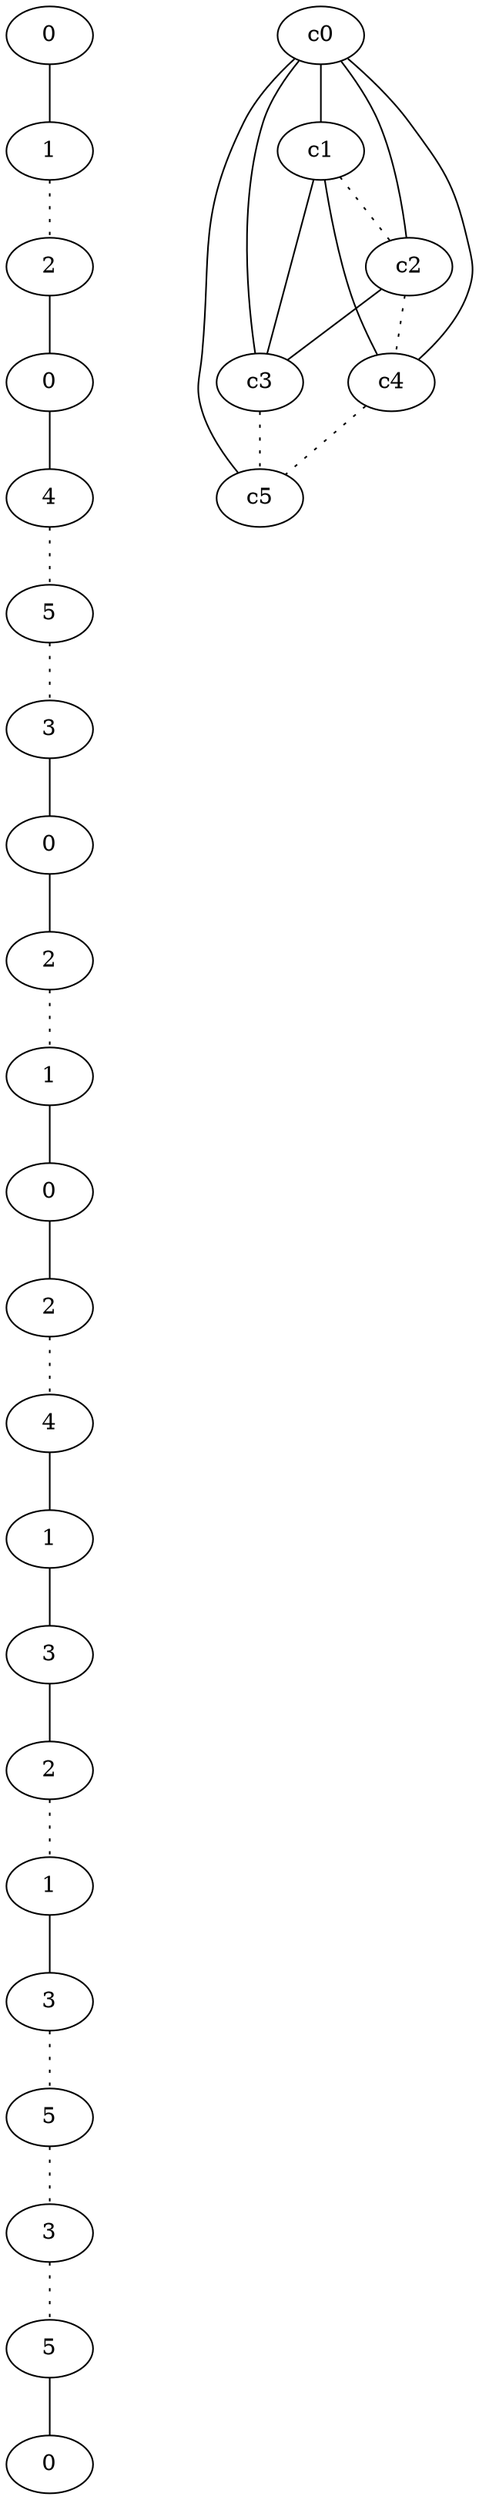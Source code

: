 graph {
a0[label=0];
a1[label=1];
a2[label=2];
a3[label=0];
a4[label=4];
a5[label=5];
a6[label=3];
a7[label=0];
a8[label=2];
a9[label=1];
a10[label=0];
a11[label=2];
a12[label=4];
a13[label=1];
a14[label=3];
a15[label=2];
a16[label=1];
a17[label=3];
a18[label=5];
a19[label=3];
a20[label=5];
a21[label=0];
a0 -- a1;
a1 -- a2 [style=dotted];
a2 -- a3;
a3 -- a4;
a4 -- a5 [style=dotted];
a5 -- a6 [style=dotted];
a6 -- a7;
a7 -- a8;
a8 -- a9 [style=dotted];
a9 -- a10;
a10 -- a11;
a11 -- a12 [style=dotted];
a12 -- a13;
a13 -- a14;
a14 -- a15;
a15 -- a16 [style=dotted];
a16 -- a17;
a17 -- a18 [style=dotted];
a18 -- a19 [style=dotted];
a19 -- a20 [style=dotted];
a20 -- a21;
c0 -- c1;
c0 -- c2;
c0 -- c3;
c0 -- c4;
c0 -- c5;
c1 -- c2 [style=dotted];
c1 -- c3;
c1 -- c4;
c2 -- c3;
c2 -- c4 [style=dotted];
c3 -- c5 [style=dotted];
c4 -- c5 [style=dotted];
}
